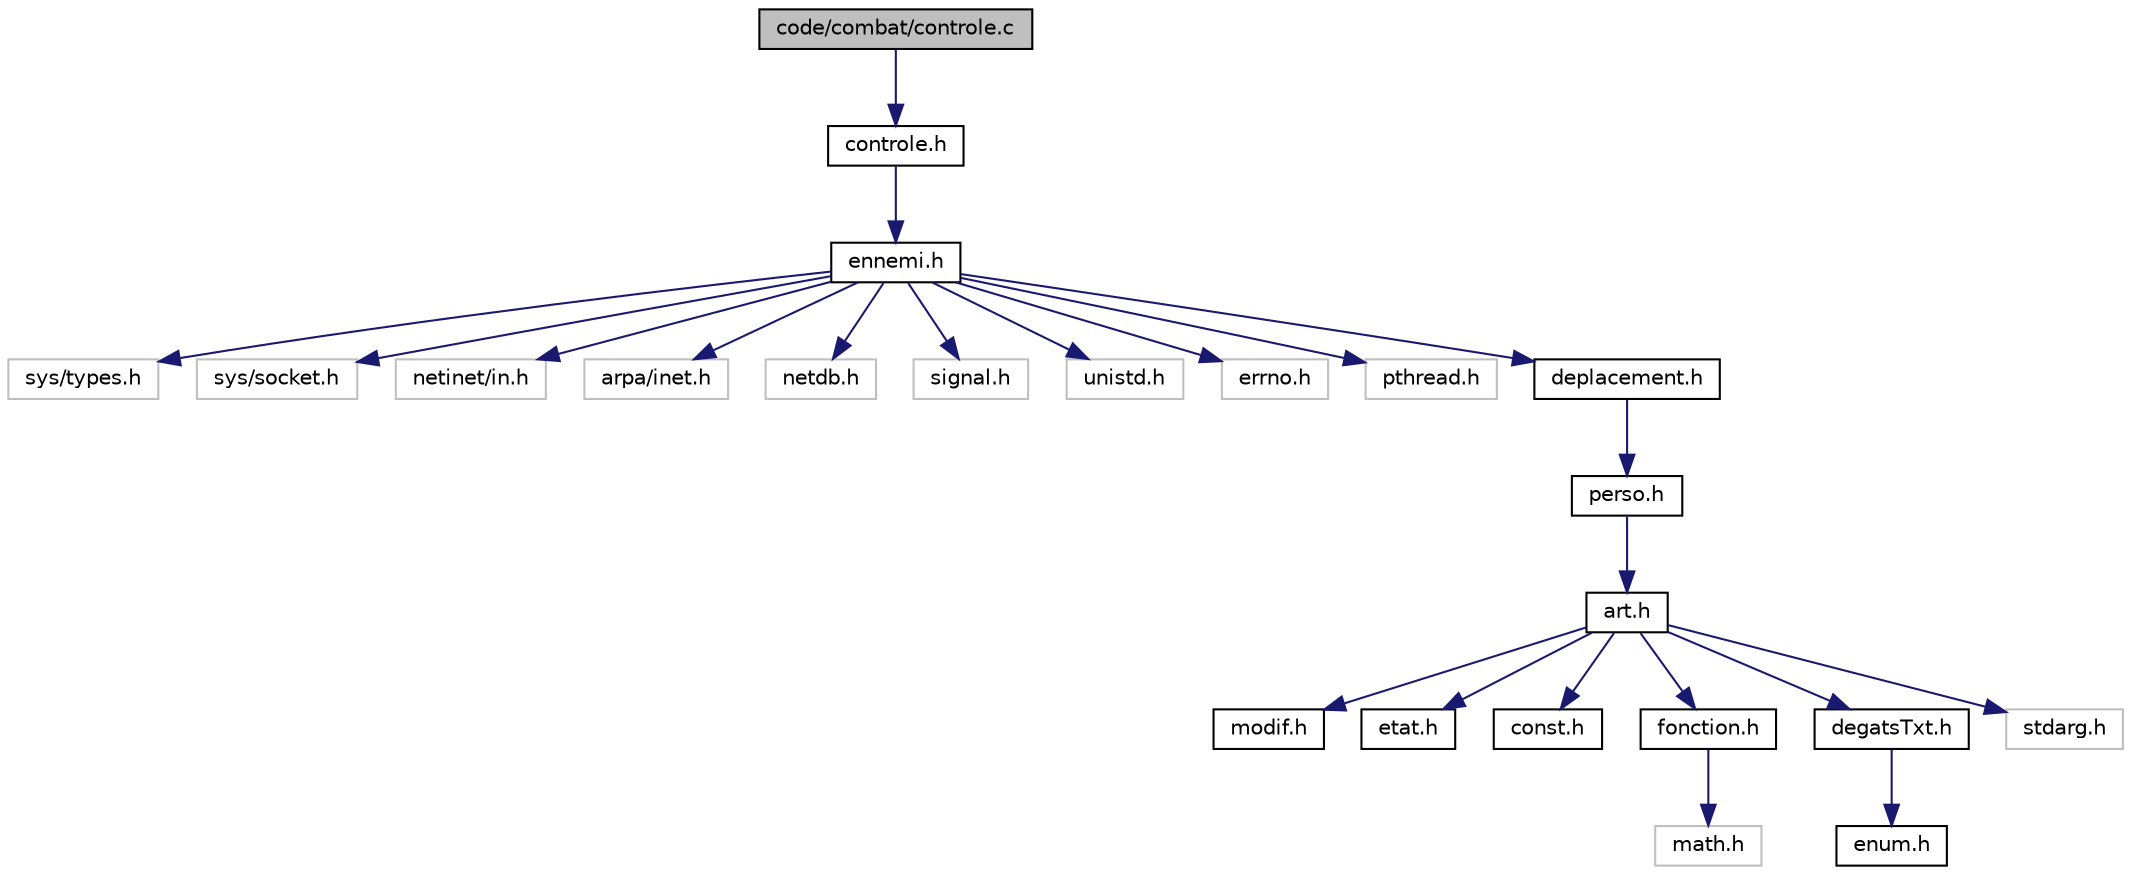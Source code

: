 digraph "code/combat/controle.c"
{
  edge [fontname="Helvetica",fontsize="10",labelfontname="Helvetica",labelfontsize="10"];
  node [fontname="Helvetica",fontsize="10",shape=record];
  Node0 [label="code/combat/controle.c",height=0.2,width=0.4,color="black", fillcolor="grey75", style="filled", fontcolor="black"];
  Node0 -> Node1 [color="midnightblue",fontsize="10",style="solid",fontname="Helvetica"];
  Node1 [label="controle.h",height=0.2,width=0.4,color="black", fillcolor="white", style="filled",URL="$controle_8h.html",tooltip="primitive de test de controle du jeu à l&#39;aide d&#39;une manette (ne fonctionne pas) "];
  Node1 -> Node2 [color="midnightblue",fontsize="10",style="solid",fontname="Helvetica"];
  Node2 [label="ennemi.h",height=0.2,width=0.4,color="black", fillcolor="white", style="filled",URL="$ennemi_8h.html",tooltip="primitive des ennemis "];
  Node2 -> Node3 [color="midnightblue",fontsize="10",style="solid",fontname="Helvetica"];
  Node3 [label="sys/types.h",height=0.2,width=0.4,color="grey75", fillcolor="white", style="filled"];
  Node2 -> Node4 [color="midnightblue",fontsize="10",style="solid",fontname="Helvetica"];
  Node4 [label="sys/socket.h",height=0.2,width=0.4,color="grey75", fillcolor="white", style="filled"];
  Node2 -> Node5 [color="midnightblue",fontsize="10",style="solid",fontname="Helvetica"];
  Node5 [label="netinet/in.h",height=0.2,width=0.4,color="grey75", fillcolor="white", style="filled"];
  Node2 -> Node6 [color="midnightblue",fontsize="10",style="solid",fontname="Helvetica"];
  Node6 [label="arpa/inet.h",height=0.2,width=0.4,color="grey75", fillcolor="white", style="filled"];
  Node2 -> Node7 [color="midnightblue",fontsize="10",style="solid",fontname="Helvetica"];
  Node7 [label="netdb.h",height=0.2,width=0.4,color="grey75", fillcolor="white", style="filled"];
  Node2 -> Node8 [color="midnightblue",fontsize="10",style="solid",fontname="Helvetica"];
  Node8 [label="signal.h",height=0.2,width=0.4,color="grey75", fillcolor="white", style="filled"];
  Node2 -> Node9 [color="midnightblue",fontsize="10",style="solid",fontname="Helvetica"];
  Node9 [label="unistd.h",height=0.2,width=0.4,color="grey75", fillcolor="white", style="filled"];
  Node2 -> Node10 [color="midnightblue",fontsize="10",style="solid",fontname="Helvetica"];
  Node10 [label="errno.h",height=0.2,width=0.4,color="grey75", fillcolor="white", style="filled"];
  Node2 -> Node11 [color="midnightblue",fontsize="10",style="solid",fontname="Helvetica"];
  Node11 [label="pthread.h",height=0.2,width=0.4,color="grey75", fillcolor="white", style="filled"];
  Node2 -> Node12 [color="midnightblue",fontsize="10",style="solid",fontname="Helvetica"];
  Node12 [label="deplacement.h",height=0.2,width=0.4,color="black", fillcolor="white", style="filled",URL="$deplacement_8h.html",tooltip="primitive d&#39;interpretation des entrées claviers et structure pour le clavier "];
  Node12 -> Node13 [color="midnightblue",fontsize="10",style="solid",fontname="Helvetica"];
  Node13 [label="perso.h",height=0.2,width=0.4,color="black", fillcolor="white", style="filled",URL="$perso_8h.html",tooltip="Structure des personnages. "];
  Node13 -> Node14 [color="midnightblue",fontsize="10",style="solid",fontname="Helvetica"];
  Node14 [label="art.h",height=0.2,width=0.4,color="black", fillcolor="white", style="filled",URL="$art_8h.html",tooltip="structure et primitives des arts "];
  Node14 -> Node15 [color="midnightblue",fontsize="10",style="solid",fontname="Helvetica"];
  Node15 [label="modif.h",height=0.2,width=0.4,color="black", fillcolor="white", style="filled",URL="$modif_8h.html",tooltip="Structure qui permet de sauvegarder les valeurs de modifications des stats (valeur) pendant un certai..."];
  Node14 -> Node16 [color="midnightblue",fontsize="10",style="solid",fontname="Helvetica"];
  Node16 [label="etat.h",height=0.2,width=0.4,color="black", fillcolor="white", style="filled",URL="$etat_8h.html",tooltip="structure des etats (empoissoné, gelé, brulé) "];
  Node14 -> Node17 [color="midnightblue",fontsize="10",style="solid",fontname="Helvetica"];
  Node17 [label="const.h",height=0.2,width=0.4,color="black", fillcolor="white", style="filled",URL="$const_8h.html",tooltip="definition des constantes du programme "];
  Node14 -> Node18 [color="midnightblue",fontsize="10",style="solid",fontname="Helvetica"];
  Node18 [label="fonction.h",height=0.2,width=0.4,color="black", fillcolor="white", style="filled",URL="$fonction_8h.html",tooltip="primitive boite à outils "];
  Node18 -> Node19 [color="midnightblue",fontsize="10",style="solid",fontname="Helvetica"];
  Node19 [label="math.h",height=0.2,width=0.4,color="grey75", fillcolor="white", style="filled"];
  Node14 -> Node20 [color="midnightblue",fontsize="10",style="solid",fontname="Helvetica"];
  Node20 [label="degatsTxt.h",height=0.2,width=0.4,color="black", fillcolor="white", style="filled",URL="$degats_txt_8h.html",tooltip="primitive et structure textes qui seront affiché à l&#39;ecran "];
  Node20 -> Node21 [color="midnightblue",fontsize="10",style="solid",fontname="Helvetica"];
  Node21 [label="enum.h",height=0.2,width=0.4,color="black", fillcolor="white", style="filled",URL="$enum_8h.html",tooltip="enumeration du programme "];
  Node14 -> Node22 [color="midnightblue",fontsize="10",style="solid",fontname="Helvetica"];
  Node22 [label="stdarg.h",height=0.2,width=0.4,color="grey75", fillcolor="white", style="filled"];
}
